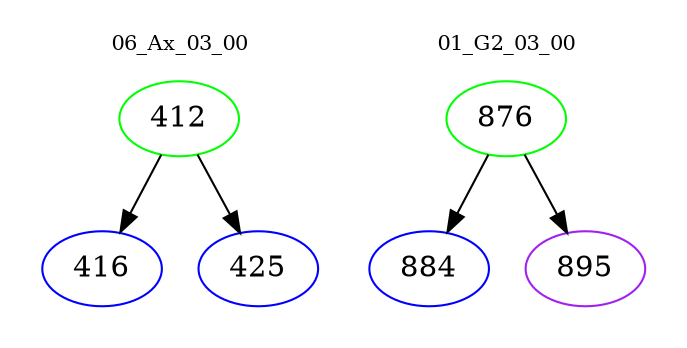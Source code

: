 digraph{
subgraph cluster_0 {
color = white
label = "06_Ax_03_00";
fontsize=10;
T0_412 [label="412", color="green"]
T0_412 -> T0_416 [color="black"]
T0_416 [label="416", color="blue"]
T0_412 -> T0_425 [color="black"]
T0_425 [label="425", color="blue"]
}
subgraph cluster_1 {
color = white
label = "01_G2_03_00";
fontsize=10;
T1_876 [label="876", color="green"]
T1_876 -> T1_884 [color="black"]
T1_884 [label="884", color="blue"]
T1_876 -> T1_895 [color="black"]
T1_895 [label="895", color="purple"]
}
}
